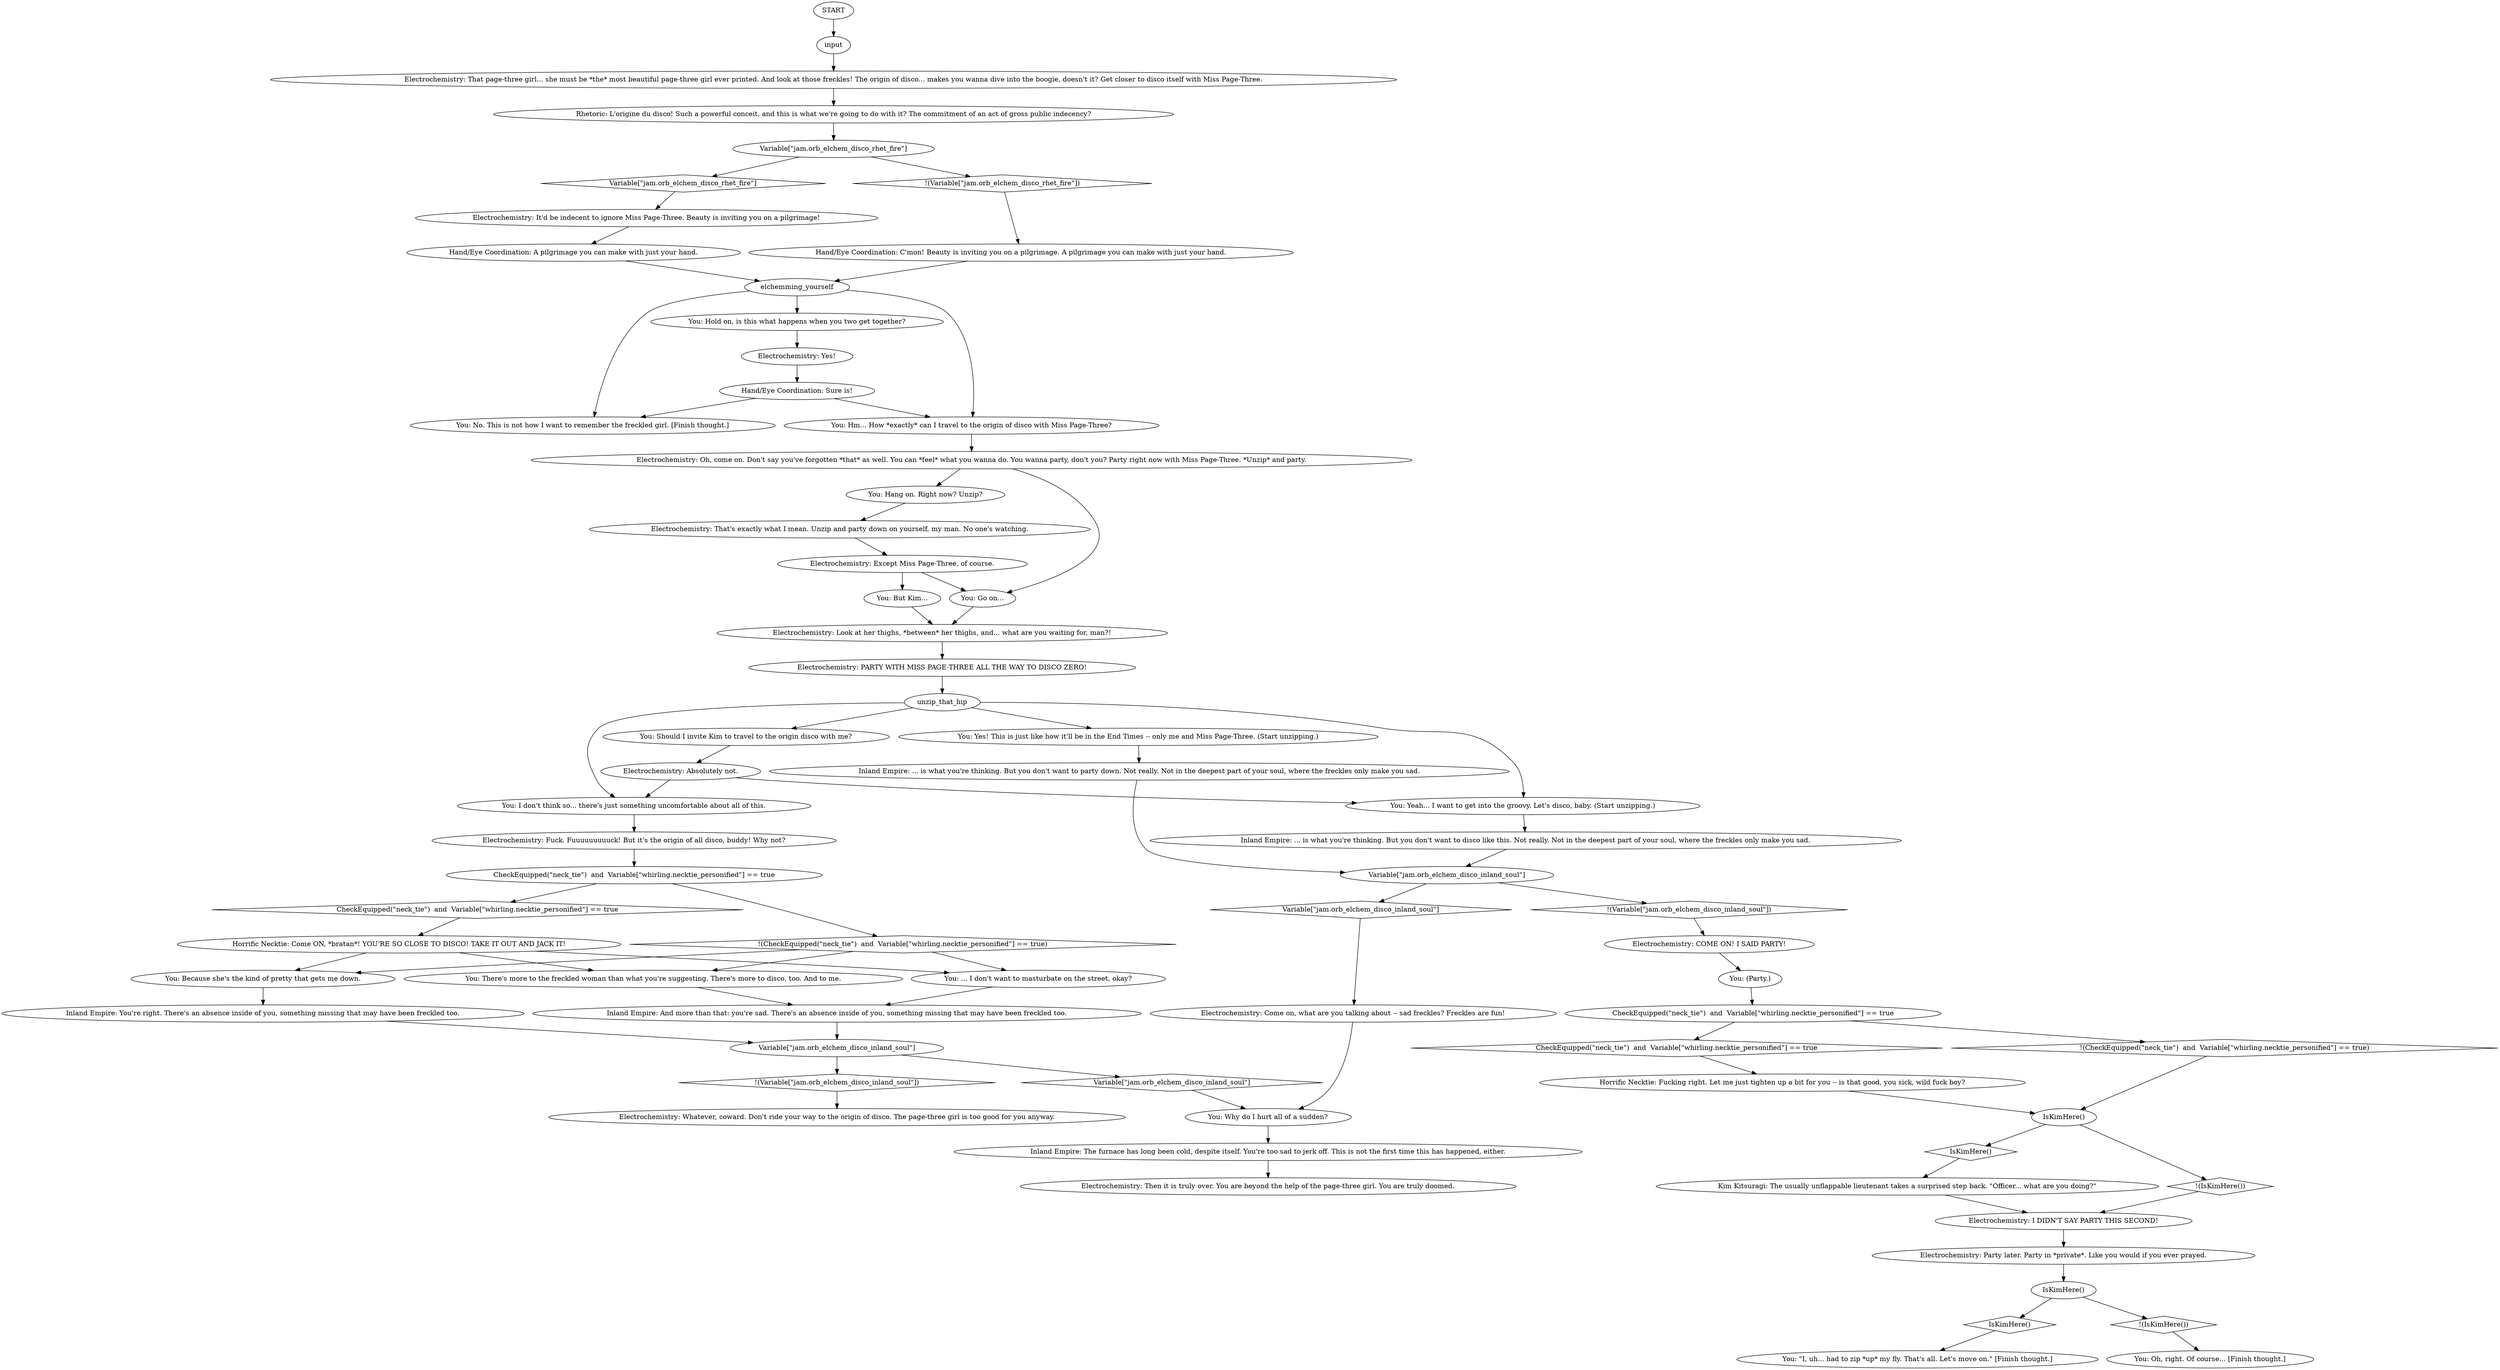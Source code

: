 # JAM ORB / pagetwothought
# A conversation with EletroChem that encourages you to commit an act of public indecency for Superstar point
# ==================================================
digraph G {
	  0 [label="START"];
	  1 [label="input"];
	  2 [label="Electrochemistry: That page-three girl... she must be *the* most beautiful page-three girl ever printed. And look at those freckles! The origin of disco... makes you wanna dive into the boogie, doesn't it? Get closer to disco itself with Miss Page-Three."];
	  3 [label="Kim Kitsuragi: The usually unflappable lieutenant takes a surprised step back. \"Officer... what are you doing?\""];
	  4 [label="You: Why do I hurt all of a sudden?"];
	  5 [label="You: Because she's the kind of pretty that gets me down."];
	  6 [label="Electrochemistry: Then it is truly over. You are beyond the help of the page-three girl. You are truly doomed."];
	  7 [label="You: No. This is not how I want to remember the freckled girl. [Finish thought.]"];
	  8 [label="Rhetoric: L'origine du disco! Such a powerful conceit, and this is what we're going to do with it? The commitment of an act of gross public indecency?"];
	  9 [label="IsKimHere()"];
	  10 [label="IsKimHere()", shape=diamond];
	  11 [label="!(IsKimHere())", shape=diamond];
	  12 [label="Hand/Eye Coordination: A pilgrimage you can make with just your hand."];
	  13 [label="You: But Kim..."];
	  14 [label="You: Yeah... I want to get into the groovy. Let's disco, baby. (Start unzipping.)"];
	  15 [label="Electrochemistry: Absolutely not."];
	  16 [label="Hand/Eye Coordination: Sure is!"];
	  17 [label="You: (Party.)"];
	  18 [label="Variable[\"jam.orb_elchem_disco_inland_soul\"]"];
	  19 [label="Variable[\"jam.orb_elchem_disco_inland_soul\"]", shape=diamond];
	  20 [label="!(Variable[\"jam.orb_elchem_disco_inland_soul\"])", shape=diamond];
	  21 [label="You: Oh, right. Of course... [Finish thought.]"];
	  22 [label="You: ... I don't want to masturbate on the street, okay?"];
	  23 [label="You: Go on..."];
	  24 [label="Electrochemistry: PARTY WITH MISS PAGE-THREE ALL THE WAY TO DISCO ZERO!"];
	  25 [label="You: I don't think so... there's just something uncomfortable about all of this."];
	  26 [label="unzip_that_hip"];
	  27 [label="Electrochemistry: COME ON! I SAID PARTY!"];
	  28 [label="Electrochemistry: Party later. Party in *private*. Like you would if you ever prayed."];
	  29 [label="Electrochemistry: That's exactly what I mean. Unzip and party down on yourself, my man. No one's watching."];
	  30 [label="You: Should I invite Kim to travel to the origin disco with me?"];
	  31 [label="Electrochemistry: Whatever, coward. Don't ride your way to the origin of disco. The page-three girl is too good for you anyway."];
	  32 [label="You: Hold on, is this what happens when you two get together?"];
	  33 [label="Hand/Eye Coordination: C'mon! Beauty is inviting you on a pilgrimage. A pilgrimage you can make with just your hand."];
	  34 [label="IsKimHere()"];
	  35 [label="IsKimHere()", shape=diamond];
	  36 [label="!(IsKimHere())", shape=diamond];
	  37 [label="Electrochemistry: Oh, come on. Don't say you've forgotten *that* as well. You can *feel* what you wanna do. You wanna party, don't you? Party right now with Miss Page-Three. *Unzip* and party."];
	  38 [label="You: \"I, uh... had to zip *up* my fly. That's all. Let's move on.\" [Finish thought.]"];
	  39 [label="Inland Empire: ... is what you're thinking. But you don't want to party down. Not really. Not in the deepest part of your soul, where the freckles only make you sad."];
	  40 [label="Electrochemistry: Except Miss Page-Three, of course."];
	  41 [label="Horrific Necktie: Come ON, *bratan*! YOU'RE SO CLOSE TO DISCO! TAKE IT OUT AND JACK IT!"];
	  42 [label="CheckEquipped(\"neck_tie\")  and  Variable[\"whirling.necktie_personified\"] == true"];
	  43 [label="CheckEquipped(\"neck_tie\")  and  Variable[\"whirling.necktie_personified\"] == true", shape=diamond];
	  44 [label="!(CheckEquipped(\"neck_tie\")  and  Variable[\"whirling.necktie_personified\"] == true)", shape=diamond];
	  45 [label="You: Hang on. Right now? Unzip?"];
	  46 [label="Inland Empire: ... is what you're thinking. But you don't want to disco like this. Not really. Not in the deepest part of your soul, where the freckles only make you sad."];
	  47 [label="Electrochemistry: Fuck. Fuuuuuuuuuck! But it's the origin of all disco, buddy! Why not?"];
	  48 [label="CheckEquipped(\"neck_tie\")  and  Variable[\"whirling.necktie_personified\"] == true"];
	  49 [label="CheckEquipped(\"neck_tie\")  and  Variable[\"whirling.necktie_personified\"] == true", shape=diamond];
	  50 [label="!(CheckEquipped(\"neck_tie\")  and  Variable[\"whirling.necktie_personified\"] == true)", shape=diamond];
	  51 [label="You: Hm... How *exactly* can I travel to the origin of disco with Miss Page-Three?"];
	  52 [label="You: There's more to the freckled woman than what you're suggesting. There's more to disco, too. And to me."];
	  53 [label="Variable[\"jam.orb_elchem_disco_rhet_fire\"]"];
	  54 [label="Variable[\"jam.orb_elchem_disco_rhet_fire\"]", shape=diamond];
	  55 [label="!(Variable[\"jam.orb_elchem_disco_rhet_fire\"])", shape=diamond];
	  56 [label="elchemming_yourself"];
	  58 [label="Electrochemistry: I DIDN'T SAY PARTY THIS SECOND!"];
	  59 [label="Horrific Necktie: Fucking right. Let me just tighten up a bit for you -- is that good, you sick, wild fuck boy?"];
	  60 [label="Electrochemistry: Come on, what are you talking about -- sad freckles? Freckles are fun!"];
	  61 [label="Electrochemistry: It'd be indecent to ignore Miss Page-Three. Beauty is inviting you on a pilgrimage!"];
	  62 [label="Electrochemistry: Look at her thighs, *between* her thighs, and... what are you waiting for, man?!"];
	  63 [label="Variable[\"jam.orb_elchem_disco_inland_soul\"]"];
	  64 [label="Variable[\"jam.orb_elchem_disco_inland_soul\"]", shape=diamond];
	  65 [label="!(Variable[\"jam.orb_elchem_disco_inland_soul\"])", shape=diamond];
	  66 [label="Inland Empire: The furnace has long been cold, despite itself. You're too sad to jerk off. This is not the first time this has happened, either."];
	  67 [label="Inland Empire: And more than that: you're sad. There's an absence inside of you, something missing that may have been freckled too."];
	  68 [label="Electrochemistry: Yes!"];
	  69 [label="Inland Empire: You're right. There's an absence inside of you, something missing that may have been freckled too."];
	  70 [label="You: Yes! This is just like how it'll be in the End Times -- only me and Miss Page-Three. (Start unzipping.)"];
	  0 -> 1
	  1 -> 2
	  2 -> 8
	  3 -> 58
	  4 -> 66
	  5 -> 69
	  8 -> 53
	  9 -> 10
	  9 -> 11
	  10 -> 38
	  11 -> 21
	  12 -> 56
	  13 -> 62
	  14 -> 46
	  15 -> 25
	  15 -> 14
	  16 -> 51
	  16 -> 7
	  17 -> 48
	  18 -> 19
	  18 -> 20
	  19 -> 4
	  20 -> 31
	  22 -> 67
	  23 -> 62
	  24 -> 26
	  25 -> 47
	  26 -> 25
	  26 -> 30
	  26 -> 70
	  26 -> 14
	  27 -> 17
	  28 -> 9
	  29 -> 40
	  30 -> 15
	  32 -> 68
	  33 -> 56
	  34 -> 35
	  34 -> 36
	  35 -> 3
	  36 -> 58
	  37 -> 45
	  37 -> 23
	  39 -> 63
	  40 -> 13
	  40 -> 23
	  41 -> 52
	  41 -> 5
	  41 -> 22
	  42 -> 43
	  42 -> 44
	  43 -> 41
	  44 -> 52
	  44 -> 5
	  44 -> 22
	  45 -> 29
	  46 -> 63
	  47 -> 42
	  48 -> 49
	  48 -> 50
	  49 -> 59
	  50 -> 34
	  51 -> 37
	  52 -> 67
	  53 -> 54
	  53 -> 55
	  54 -> 61
	  55 -> 33
	  56 -> 32
	  56 -> 51
	  56 -> 7
	  58 -> 28
	  59 -> 34
	  60 -> 4
	  61 -> 12
	  62 -> 24
	  63 -> 64
	  63 -> 65
	  64 -> 60
	  65 -> 27
	  66 -> 6
	  67 -> 18
	  68 -> 16
	  69 -> 18
	  70 -> 39
}

